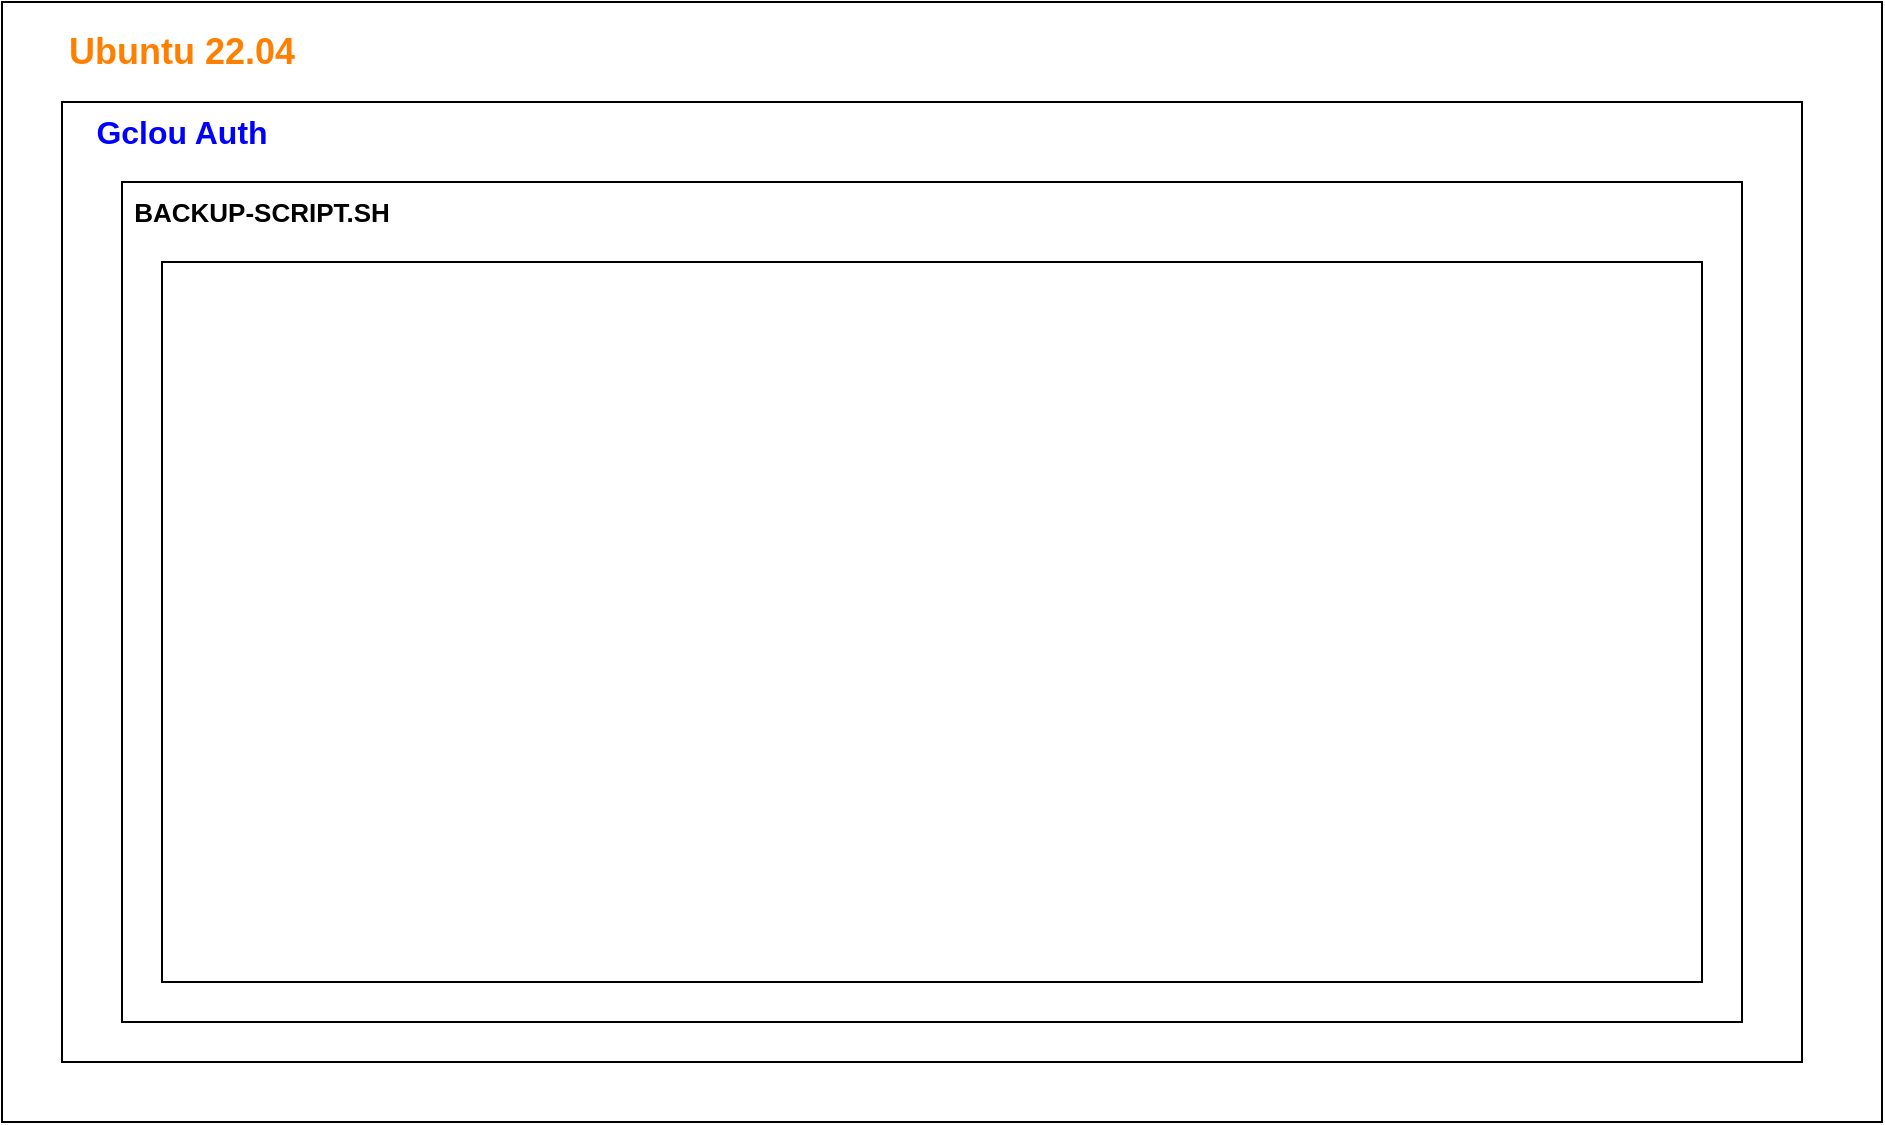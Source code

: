 <mxfile version="21.6.6" type="github">
  <diagram name="Page-1" id="9AsOzyfTxAAt59TYpuIn">
    <mxGraphModel dx="1434" dy="811" grid="1" gridSize="10" guides="1" tooltips="1" connect="1" arrows="1" fold="1" page="1" pageScale="1" pageWidth="827" pageHeight="1169" math="0" shadow="0">
      <root>
        <mxCell id="0" />
        <mxCell id="1" parent="0" />
        <mxCell id="MmiJt0va4LWQRkHMWDSl-2" value="" style="rounded=0;whiteSpace=wrap;html=1;" vertex="1" parent="1">
          <mxGeometry x="100" y="220" width="940" height="560" as="geometry" />
        </mxCell>
        <mxCell id="MmiJt0va4LWQRkHMWDSl-3" value="" style="rounded=0;whiteSpace=wrap;html=1;" vertex="1" parent="1">
          <mxGeometry x="130" y="270" width="870" height="480" as="geometry" />
        </mxCell>
        <mxCell id="MmiJt0va4LWQRkHMWDSl-5" value="&lt;b&gt;&lt;font color=&quot;#ff8000&quot; style=&quot;font-size: 18px;&quot;&gt;Ubuntu 22.04&lt;/font&gt;&lt;/b&gt;" style="text;html=1;strokeColor=none;fillColor=none;align=center;verticalAlign=middle;whiteSpace=wrap;rounded=0;" vertex="1" parent="1">
          <mxGeometry x="110" y="230" width="160" height="30" as="geometry" />
        </mxCell>
        <mxCell id="MmiJt0va4LWQRkHMWDSl-6" value="" style="rounded=0;whiteSpace=wrap;html=1;" vertex="1" parent="1">
          <mxGeometry x="160" y="310" width="810" height="420" as="geometry" />
        </mxCell>
        <mxCell id="MmiJt0va4LWQRkHMWDSl-7" value="&lt;b&gt;&lt;font color=&quot;#0000ff&quot; style=&quot;font-size: 16px;&quot;&gt;Gclou Auth&lt;/font&gt;&lt;/b&gt;" style="text;html=1;strokeColor=none;fillColor=none;align=center;verticalAlign=middle;whiteSpace=wrap;rounded=0;" vertex="1" parent="1">
          <mxGeometry x="130" y="270" width="120" height="30" as="geometry" />
        </mxCell>
        <mxCell id="MmiJt0va4LWQRkHMWDSl-8" value="" style="rounded=0;whiteSpace=wrap;html=1;" vertex="1" parent="1">
          <mxGeometry x="180" y="350" width="770" height="360" as="geometry" />
        </mxCell>
        <mxCell id="MmiJt0va4LWQRkHMWDSl-9" value="&lt;b&gt;&lt;font style=&quot;font-size: 13px;&quot;&gt;BACKUP-SCRIPT.SH&lt;/font&gt;&lt;/b&gt;" style="text;html=1;strokeColor=none;fillColor=none;align=center;verticalAlign=middle;whiteSpace=wrap;rounded=0;" vertex="1" parent="1">
          <mxGeometry x="160" y="310" width="140" height="30" as="geometry" />
        </mxCell>
      </root>
    </mxGraphModel>
  </diagram>
</mxfile>
